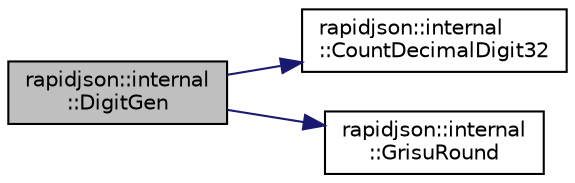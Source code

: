 digraph "rapidjson::internal::DigitGen"
{
 // INTERACTIVE_SVG=YES
 // LATEX_PDF_SIZE
  edge [fontname="Helvetica",fontsize="10",labelfontname="Helvetica",labelfontsize="10"];
  node [fontname="Helvetica",fontsize="10",shape=record];
  rankdir="LR";
  Node19 [label="rapidjson::internal\l::DigitGen",height=0.2,width=0.4,color="black", fillcolor="grey75", style="filled", fontcolor="black",tooltip=" "];
  Node19 -> Node20 [color="midnightblue",fontsize="10",style="solid",fontname="Helvetica"];
  Node20 [label="rapidjson::internal\l::CountDecimalDigit32",height=0.2,width=0.4,color="black", fillcolor="white", style="filled",URL="$namespacerapidjson_1_1internal.html#ace8d1c16dab8600e0641c4fb6c81aff7",tooltip=" "];
  Node19 -> Node21 [color="midnightblue",fontsize="10",style="solid",fontname="Helvetica"];
  Node21 [label="rapidjson::internal\l::GrisuRound",height=0.2,width=0.4,color="black", fillcolor="white", style="filled",URL="$namespacerapidjson_1_1internal.html#a7d7397686d2c8c57cf11d9afae17bb4d",tooltip=" "];
}

